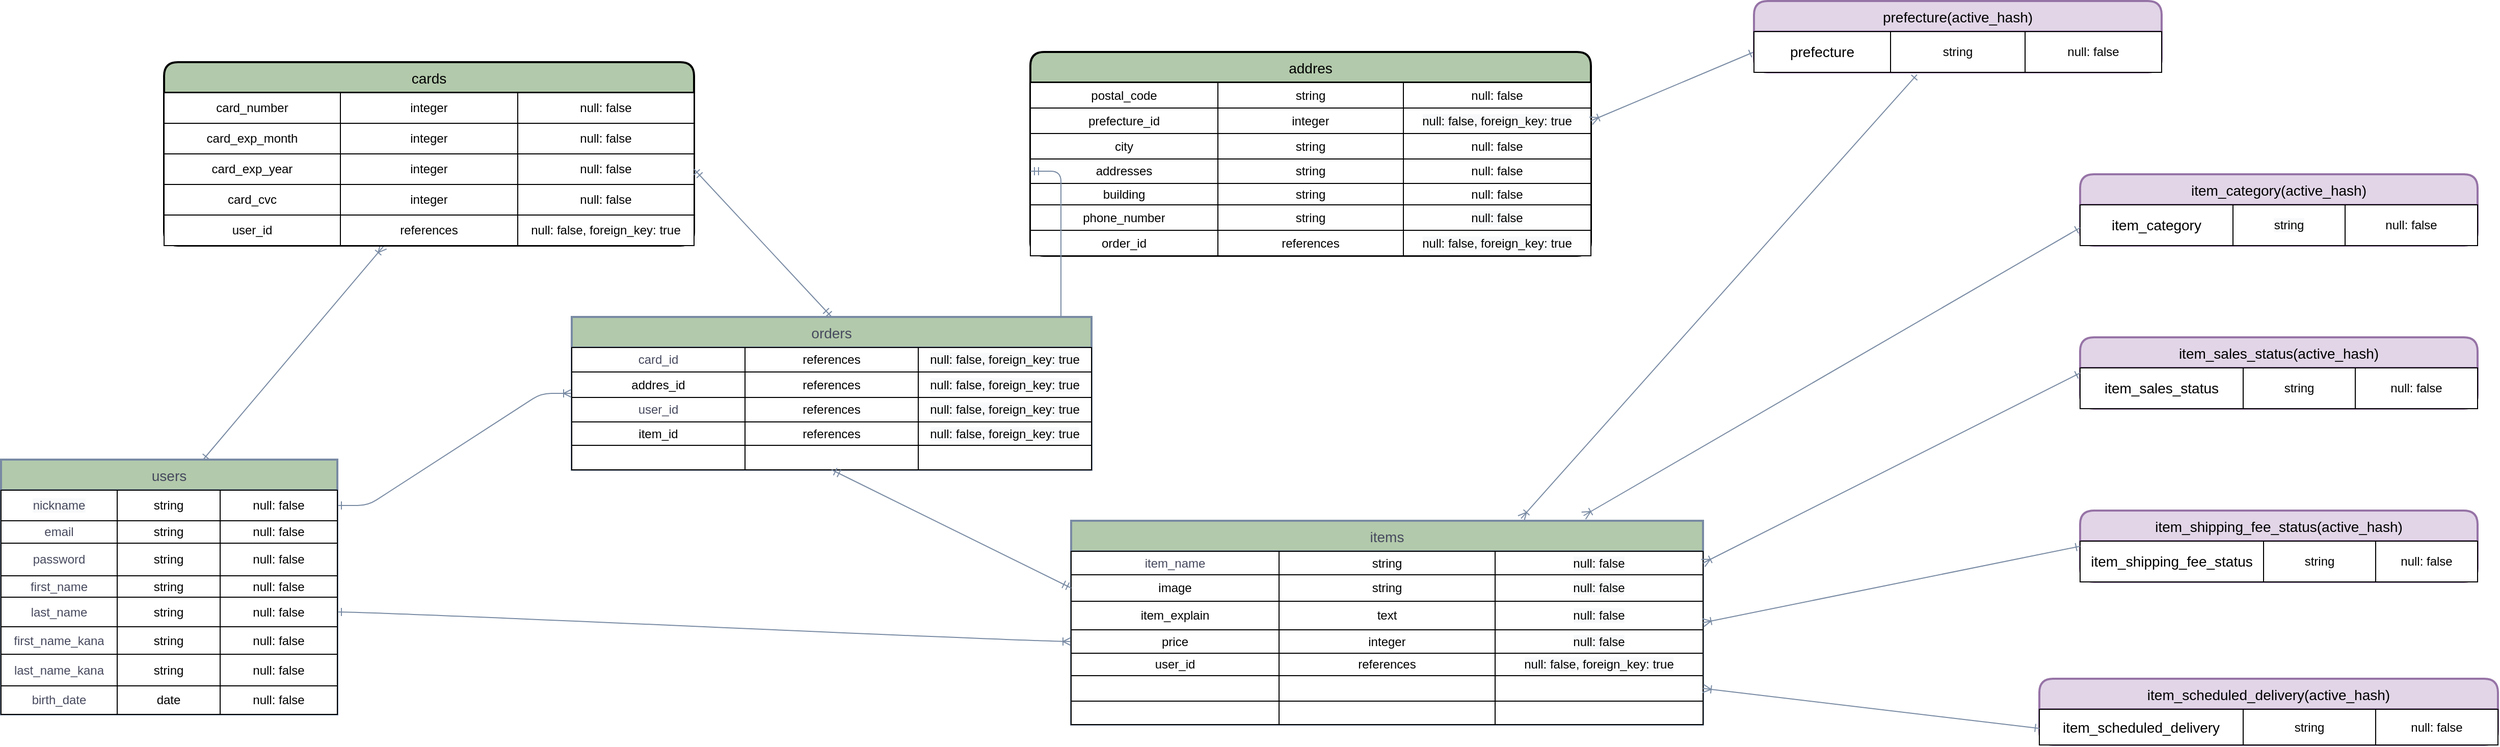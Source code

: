<mxfile version="13.6.10" type="github">
  <diagram id="Smo_QJwtMCmcKdG6Kzzd" name="ページ1">
    <mxGraphModel dx="1962" dy="1996" grid="1" gridSize="10" guides="1" tooltips="1" connect="1" arrows="1" fold="1" page="1" pageScale="1" pageWidth="827" pageHeight="1169" background="none" math="0" shadow="0">
      <root>
        <mxCell id="0" />
        <mxCell id="1" parent="0" />
        <mxCell id="FMNwyA9VQJFO_fAn41yD-56" value="" style="edgeStyle=entityRelationEdgeStyle;fontSize=12;html=1;endArrow=ERoneToMany;strokeColor=#788AA3;fontColor=#46495D;curved=1;entryX=0;entryY=0.5;entryDx=0;entryDy=0;exitX=1;exitY=0.5;exitDx=0;exitDy=0;startArrow=ERone;startFill=0;" edge="1" parent="1" source="FMNwyA9VQJFO_fAn41yD-148" target="FMNwyA9VQJFO_fAn41yD-177">
          <mxGeometry width="100" height="100" relative="1" as="geometry">
            <mxPoint x="200" y="510" as="sourcePoint" />
            <mxPoint x="360" y="680" as="targetPoint" />
          </mxGeometry>
        </mxCell>
        <mxCell id="FMNwyA9VQJFO_fAn41yD-279" value="addres" style="swimlane;childLayout=stackLayout;horizontal=1;startSize=30;horizontalStack=0;rounded=1;fontSize=14;fontStyle=0;strokeWidth=2;resizeParent=0;resizeLast=1;shadow=0;dashed=0;align=center;fillColor=#B2C9AB;" vertex="1" parent="1">
          <mxGeometry x="300" y="-110" width="550" height="200" as="geometry" />
        </mxCell>
        <mxCell id="FMNwyA9VQJFO_fAn41yD-310" value="" style="shape=table;html=1;whiteSpace=wrap;startSize=0;container=1;collapsible=0;childLayout=tableLayout;" vertex="1" parent="FMNwyA9VQJFO_fAn41yD-279">
          <mxGeometry y="30" width="550" height="170" as="geometry" />
        </mxCell>
        <mxCell id="FMNwyA9VQJFO_fAn41yD-311" value="" style="shape=partialRectangle;html=1;whiteSpace=wrap;collapsible=0;dropTarget=0;pointerEvents=0;fillColor=none;top=0;left=0;bottom=0;right=0;points=[[0,0.5],[1,0.5]];portConstraint=eastwest;" vertex="1" parent="FMNwyA9VQJFO_fAn41yD-310">
          <mxGeometry width="550" height="25" as="geometry" />
        </mxCell>
        <mxCell id="FMNwyA9VQJFO_fAn41yD-312" value="postal_code" style="shape=partialRectangle;html=1;whiteSpace=wrap;connectable=0;overflow=hidden;fillColor=none;top=0;left=0;bottom=0;right=0;" vertex="1" parent="FMNwyA9VQJFO_fAn41yD-311">
          <mxGeometry width="184" height="25" as="geometry" />
        </mxCell>
        <mxCell id="FMNwyA9VQJFO_fAn41yD-313" value="&lt;span&gt;string&lt;/span&gt;" style="shape=partialRectangle;html=1;whiteSpace=wrap;connectable=0;overflow=hidden;fillColor=none;top=0;left=0;bottom=0;right=0;" vertex="1" parent="FMNwyA9VQJFO_fAn41yD-311">
          <mxGeometry x="184" width="182" height="25" as="geometry" />
        </mxCell>
        <mxCell id="FMNwyA9VQJFO_fAn41yD-314" value="&lt;span&gt;null: false&lt;/span&gt;" style="shape=partialRectangle;html=1;whiteSpace=wrap;connectable=0;overflow=hidden;fillColor=none;top=0;left=0;bottom=0;right=0;" vertex="1" parent="FMNwyA9VQJFO_fAn41yD-311">
          <mxGeometry x="366" width="184" height="25" as="geometry" />
        </mxCell>
        <mxCell id="FMNwyA9VQJFO_fAn41yD-315" value="" style="shape=partialRectangle;html=1;whiteSpace=wrap;collapsible=0;dropTarget=0;pointerEvents=0;fillColor=none;top=0;left=0;bottom=0;right=0;points=[[0,0.5],[1,0.5]];portConstraint=eastwest;" vertex="1" parent="FMNwyA9VQJFO_fAn41yD-310">
          <mxGeometry y="25" width="550" height="25" as="geometry" />
        </mxCell>
        <mxCell id="FMNwyA9VQJFO_fAn41yD-316" value="prefecture_id" style="shape=partialRectangle;html=1;whiteSpace=wrap;connectable=0;overflow=hidden;fillColor=none;top=0;left=0;bottom=0;right=0;" vertex="1" parent="FMNwyA9VQJFO_fAn41yD-315">
          <mxGeometry width="184" height="25" as="geometry" />
        </mxCell>
        <mxCell id="FMNwyA9VQJFO_fAn41yD-317" value="integer" style="shape=partialRectangle;html=1;whiteSpace=wrap;connectable=0;overflow=hidden;fillColor=none;top=0;left=0;bottom=0;right=0;" vertex="1" parent="FMNwyA9VQJFO_fAn41yD-315">
          <mxGeometry x="184" width="182" height="25" as="geometry" />
        </mxCell>
        <mxCell id="FMNwyA9VQJFO_fAn41yD-318" value="&lt;meta charset=&quot;utf-8&quot;&gt;&lt;span style=&quot;color: rgb(0, 0, 0); font-family: helvetica; font-size: 12px; font-style: normal; font-weight: 400; letter-spacing: normal; text-align: center; text-indent: 0px; text-transform: none; word-spacing: 0px; background-color: rgb(248, 249, 250); display: inline; float: none;&quot;&gt;null: false, foreign_key: true&lt;/span&gt;" style="shape=partialRectangle;html=1;whiteSpace=wrap;connectable=0;overflow=hidden;fillColor=none;top=0;left=0;bottom=0;right=0;" vertex="1" parent="FMNwyA9VQJFO_fAn41yD-315">
          <mxGeometry x="366" width="184" height="25" as="geometry" />
        </mxCell>
        <mxCell id="FMNwyA9VQJFO_fAn41yD-319" value="" style="shape=partialRectangle;html=1;whiteSpace=wrap;collapsible=0;dropTarget=0;pointerEvents=0;fillColor=none;top=0;left=0;bottom=0;right=0;points=[[0,0.5],[1,0.5]];portConstraint=eastwest;" vertex="1" parent="FMNwyA9VQJFO_fAn41yD-310">
          <mxGeometry y="50" width="550" height="25" as="geometry" />
        </mxCell>
        <mxCell id="FMNwyA9VQJFO_fAn41yD-320" value="city" style="shape=partialRectangle;html=1;whiteSpace=wrap;connectable=0;overflow=hidden;fillColor=none;top=0;left=0;bottom=0;right=0;" vertex="1" parent="FMNwyA9VQJFO_fAn41yD-319">
          <mxGeometry width="184" height="25" as="geometry" />
        </mxCell>
        <mxCell id="FMNwyA9VQJFO_fAn41yD-321" value="&lt;span&gt;string&lt;/span&gt;" style="shape=partialRectangle;html=1;whiteSpace=wrap;connectable=0;overflow=hidden;fillColor=none;top=0;left=0;bottom=0;right=0;" vertex="1" parent="FMNwyA9VQJFO_fAn41yD-319">
          <mxGeometry x="184" width="182" height="25" as="geometry" />
        </mxCell>
        <mxCell id="FMNwyA9VQJFO_fAn41yD-322" value="&lt;span&gt;null: false&lt;/span&gt;" style="shape=partialRectangle;html=1;whiteSpace=wrap;connectable=0;overflow=hidden;fillColor=none;top=0;left=0;bottom=0;right=0;" vertex="1" parent="FMNwyA9VQJFO_fAn41yD-319">
          <mxGeometry x="366" width="184" height="25" as="geometry" />
        </mxCell>
        <mxCell id="FMNwyA9VQJFO_fAn41yD-323" value="" style="shape=partialRectangle;html=1;whiteSpace=wrap;collapsible=0;dropTarget=0;pointerEvents=0;fillColor=none;top=0;left=0;bottom=0;right=0;points=[[0,0.5],[1,0.5]];portConstraint=eastwest;" vertex="1" parent="FMNwyA9VQJFO_fAn41yD-310">
          <mxGeometry y="75" width="550" height="24" as="geometry" />
        </mxCell>
        <mxCell id="FMNwyA9VQJFO_fAn41yD-324" value="addresses" style="shape=partialRectangle;html=1;whiteSpace=wrap;connectable=0;overflow=hidden;fillColor=none;top=0;left=0;bottom=0;right=0;" vertex="1" parent="FMNwyA9VQJFO_fAn41yD-323">
          <mxGeometry width="184" height="24" as="geometry" />
        </mxCell>
        <mxCell id="FMNwyA9VQJFO_fAn41yD-325" value="&lt;span&gt;string&lt;/span&gt;" style="shape=partialRectangle;html=1;whiteSpace=wrap;connectable=0;overflow=hidden;fillColor=none;top=0;left=0;bottom=0;right=0;" vertex="1" parent="FMNwyA9VQJFO_fAn41yD-323">
          <mxGeometry x="184" width="182" height="24" as="geometry" />
        </mxCell>
        <mxCell id="FMNwyA9VQJFO_fAn41yD-326" value="&lt;span&gt;null: false&lt;/span&gt;" style="shape=partialRectangle;html=1;whiteSpace=wrap;connectable=0;overflow=hidden;fillColor=none;top=0;left=0;bottom=0;right=0;" vertex="1" parent="FMNwyA9VQJFO_fAn41yD-323">
          <mxGeometry x="366" width="184" height="24" as="geometry" />
        </mxCell>
        <mxCell id="FMNwyA9VQJFO_fAn41yD-327" value="" style="shape=partialRectangle;html=1;whiteSpace=wrap;collapsible=0;dropTarget=0;pointerEvents=0;fillColor=none;top=0;left=0;bottom=0;right=0;points=[[0,0.5],[1,0.5]];portConstraint=eastwest;" vertex="1" parent="FMNwyA9VQJFO_fAn41yD-310">
          <mxGeometry y="99" width="550" height="21" as="geometry" />
        </mxCell>
        <mxCell id="FMNwyA9VQJFO_fAn41yD-328" value="building" style="shape=partialRectangle;html=1;whiteSpace=wrap;connectable=0;overflow=hidden;fillColor=none;top=0;left=0;bottom=0;right=0;" vertex="1" parent="FMNwyA9VQJFO_fAn41yD-327">
          <mxGeometry width="184" height="21" as="geometry" />
        </mxCell>
        <mxCell id="FMNwyA9VQJFO_fAn41yD-329" value="&lt;span&gt;string&lt;/span&gt;" style="shape=partialRectangle;html=1;whiteSpace=wrap;connectable=0;overflow=hidden;fillColor=none;top=0;left=0;bottom=0;right=0;" vertex="1" parent="FMNwyA9VQJFO_fAn41yD-327">
          <mxGeometry x="184" width="182" height="21" as="geometry" />
        </mxCell>
        <mxCell id="FMNwyA9VQJFO_fAn41yD-330" value="&lt;span&gt;null: false&lt;/span&gt;" style="shape=partialRectangle;html=1;whiteSpace=wrap;connectable=0;overflow=hidden;fillColor=none;top=0;left=0;bottom=0;right=0;" vertex="1" parent="FMNwyA9VQJFO_fAn41yD-327">
          <mxGeometry x="366" width="184" height="21" as="geometry" />
        </mxCell>
        <mxCell id="FMNwyA9VQJFO_fAn41yD-331" value="" style="shape=partialRectangle;html=1;whiteSpace=wrap;collapsible=0;dropTarget=0;pointerEvents=0;fillColor=none;top=0;left=0;bottom=0;right=0;points=[[0,0.5],[1,0.5]];portConstraint=eastwest;" vertex="1" parent="FMNwyA9VQJFO_fAn41yD-310">
          <mxGeometry y="120" width="550" height="25" as="geometry" />
        </mxCell>
        <mxCell id="FMNwyA9VQJFO_fAn41yD-332" value="phone_number" style="shape=partialRectangle;html=1;whiteSpace=wrap;connectable=0;overflow=hidden;fillColor=none;top=0;left=0;bottom=0;right=0;" vertex="1" parent="FMNwyA9VQJFO_fAn41yD-331">
          <mxGeometry width="184" height="25" as="geometry" />
        </mxCell>
        <mxCell id="FMNwyA9VQJFO_fAn41yD-333" value="&lt;span&gt;string&lt;/span&gt;" style="shape=partialRectangle;html=1;whiteSpace=wrap;connectable=0;overflow=hidden;fillColor=none;top=0;left=0;bottom=0;right=0;" vertex="1" parent="FMNwyA9VQJFO_fAn41yD-331">
          <mxGeometry x="184" width="182" height="25" as="geometry" />
        </mxCell>
        <mxCell id="FMNwyA9VQJFO_fAn41yD-334" value="&lt;meta charset=&quot;utf-8&quot;&gt;&lt;span style=&quot;color: rgb(0, 0, 0); font-family: helvetica; font-size: 12px; font-style: normal; font-weight: 400; letter-spacing: normal; text-align: center; text-indent: 0px; text-transform: none; word-spacing: 0px; background-color: rgb(248, 249, 250); display: inline; float: none;&quot;&gt;null: false&lt;/span&gt;" style="shape=partialRectangle;html=1;whiteSpace=wrap;connectable=0;overflow=hidden;fillColor=none;top=0;left=0;bottom=0;right=0;" vertex="1" parent="FMNwyA9VQJFO_fAn41yD-331">
          <mxGeometry x="366" width="184" height="25" as="geometry" />
        </mxCell>
        <mxCell id="FMNwyA9VQJFO_fAn41yD-335" value="" style="shape=partialRectangle;html=1;whiteSpace=wrap;collapsible=0;dropTarget=0;pointerEvents=0;fillColor=none;top=0;left=0;bottom=0;right=0;points=[[0,0.5],[1,0.5]];portConstraint=eastwest;" vertex="1" parent="FMNwyA9VQJFO_fAn41yD-310">
          <mxGeometry y="145" width="550" height="25" as="geometry" />
        </mxCell>
        <mxCell id="FMNwyA9VQJFO_fAn41yD-336" value="order_id" style="shape=partialRectangle;html=1;whiteSpace=wrap;connectable=0;overflow=hidden;fillColor=none;top=0;left=0;bottom=0;right=0;" vertex="1" parent="FMNwyA9VQJFO_fAn41yD-335">
          <mxGeometry width="184" height="25" as="geometry" />
        </mxCell>
        <mxCell id="FMNwyA9VQJFO_fAn41yD-337" value="references" style="shape=partialRectangle;html=1;whiteSpace=wrap;connectable=0;overflow=hidden;fillColor=none;top=0;left=0;bottom=0;right=0;" vertex="1" parent="FMNwyA9VQJFO_fAn41yD-335">
          <mxGeometry x="184" width="182" height="25" as="geometry" />
        </mxCell>
        <mxCell id="FMNwyA9VQJFO_fAn41yD-338" value="&lt;meta charset=&quot;utf-8&quot;&gt;&lt;span style=&quot;color: rgb(0, 0, 0); font-family: helvetica; font-size: 12px; font-style: normal; font-weight: 400; letter-spacing: normal; text-align: center; text-indent: 0px; text-transform: none; word-spacing: 0px; background-color: rgb(248, 249, 250); display: inline; float: none;&quot;&gt;null: false, foreign_key: true&lt;/span&gt;" style="shape=partialRectangle;html=1;whiteSpace=wrap;connectable=0;overflow=hidden;fillColor=none;top=0;left=0;bottom=0;right=0;" vertex="1" parent="FMNwyA9VQJFO_fAn41yD-335">
          <mxGeometry x="366" width="184" height="25" as="geometry" />
        </mxCell>
        <mxCell id="FMNwyA9VQJFO_fAn41yD-416" value="" style="endArrow=ERoneToMany;startArrow=ERone;html=1;strokeColor=#788AA3;fillColor=#B2C9AB;fontColor=#46495D;startFill=0;endFill=0;entryX=0.414;entryY=1.024;entryDx=0;entryDy=0;entryPerimeter=0;exitX=0.601;exitY=0;exitDx=0;exitDy=0;exitPerimeter=0;" edge="1" parent="1" source="FMNwyA9VQJFO_fAn41yD-44" target="FMNwyA9VQJFO_fAn41yD-411">
          <mxGeometry width="50" height="50" relative="1" as="geometry">
            <mxPoint x="-440" y="180" as="sourcePoint" />
            <mxPoint x="-440" y="120" as="targetPoint" />
          </mxGeometry>
        </mxCell>
        <mxCell id="FMNwyA9VQJFO_fAn41yD-375" value="cards" style="swimlane;childLayout=stackLayout;horizontal=1;startSize=30;horizontalStack=0;rounded=1;fontSize=14;fontStyle=0;strokeWidth=2;resizeParent=0;resizeLast=1;shadow=0;dashed=0;align=center;fillColor=#B2C9AB;" vertex="1" parent="1">
          <mxGeometry x="-550" y="-100" width="520" height="180" as="geometry" />
        </mxCell>
        <mxCell id="FMNwyA9VQJFO_fAn41yD-394" value="" style="shape=table;html=1;whiteSpace=wrap;startSize=0;container=1;collapsible=0;childLayout=tableLayout;" vertex="1" parent="FMNwyA9VQJFO_fAn41yD-375">
          <mxGeometry y="30" width="520" height="150" as="geometry" />
        </mxCell>
        <mxCell id="FMNwyA9VQJFO_fAn41yD-395" value="" style="shape=partialRectangle;html=1;whiteSpace=wrap;collapsible=0;dropTarget=0;pointerEvents=0;fillColor=none;top=0;left=0;bottom=0;right=0;points=[[0,0.5],[1,0.5]];portConstraint=eastwest;" vertex="1" parent="FMNwyA9VQJFO_fAn41yD-394">
          <mxGeometry width="520" height="30" as="geometry" />
        </mxCell>
        <mxCell id="FMNwyA9VQJFO_fAn41yD-396" value="card_number" style="shape=partialRectangle;html=1;whiteSpace=wrap;connectable=0;overflow=hidden;fillColor=none;top=0;left=0;bottom=0;right=0;" vertex="1" parent="FMNwyA9VQJFO_fAn41yD-395">
          <mxGeometry width="173" height="30" as="geometry" />
        </mxCell>
        <mxCell id="FMNwyA9VQJFO_fAn41yD-397" value="integer" style="shape=partialRectangle;html=1;whiteSpace=wrap;connectable=0;overflow=hidden;fillColor=none;top=0;left=0;bottom=0;right=0;" vertex="1" parent="FMNwyA9VQJFO_fAn41yD-395">
          <mxGeometry x="173" width="174" height="30" as="geometry" />
        </mxCell>
        <mxCell id="FMNwyA9VQJFO_fAn41yD-398" value="null: false" style="shape=partialRectangle;html=1;whiteSpace=wrap;connectable=0;overflow=hidden;fillColor=none;top=0;left=0;bottom=0;right=0;" vertex="1" parent="FMNwyA9VQJFO_fAn41yD-395">
          <mxGeometry x="347" width="173" height="30" as="geometry" />
        </mxCell>
        <mxCell id="FMNwyA9VQJFO_fAn41yD-399" value="" style="shape=partialRectangle;html=1;whiteSpace=wrap;collapsible=0;dropTarget=0;pointerEvents=0;fillColor=none;top=0;left=0;bottom=0;right=0;points=[[0,0.5],[1,0.5]];portConstraint=eastwest;" vertex="1" parent="FMNwyA9VQJFO_fAn41yD-394">
          <mxGeometry y="30" width="520" height="30" as="geometry" />
        </mxCell>
        <mxCell id="FMNwyA9VQJFO_fAn41yD-400" value="card_exp_month" style="shape=partialRectangle;html=1;whiteSpace=wrap;connectable=0;overflow=hidden;fillColor=none;top=0;left=0;bottom=0;right=0;" vertex="1" parent="FMNwyA9VQJFO_fAn41yD-399">
          <mxGeometry width="173" height="30" as="geometry" />
        </mxCell>
        <mxCell id="FMNwyA9VQJFO_fAn41yD-401" value="&lt;span&gt;integer&lt;/span&gt;" style="shape=partialRectangle;html=1;whiteSpace=wrap;connectable=0;overflow=hidden;fillColor=none;top=0;left=0;bottom=0;right=0;" vertex="1" parent="FMNwyA9VQJFO_fAn41yD-399">
          <mxGeometry x="173" width="174" height="30" as="geometry" />
        </mxCell>
        <mxCell id="FMNwyA9VQJFO_fAn41yD-402" value="&lt;span&gt;null: false&lt;/span&gt;" style="shape=partialRectangle;html=1;whiteSpace=wrap;connectable=0;overflow=hidden;fillColor=none;top=0;left=0;bottom=0;right=0;" vertex="1" parent="FMNwyA9VQJFO_fAn41yD-399">
          <mxGeometry x="347" width="173" height="30" as="geometry" />
        </mxCell>
        <mxCell id="FMNwyA9VQJFO_fAn41yD-403" value="" style="shape=partialRectangle;html=1;whiteSpace=wrap;collapsible=0;dropTarget=0;pointerEvents=0;fillColor=none;top=0;left=0;bottom=0;right=0;points=[[0,0.5],[1,0.5]];portConstraint=eastwest;" vertex="1" parent="FMNwyA9VQJFO_fAn41yD-394">
          <mxGeometry y="60" width="520" height="30" as="geometry" />
        </mxCell>
        <mxCell id="FMNwyA9VQJFO_fAn41yD-404" value="card_exp_year" style="shape=partialRectangle;html=1;whiteSpace=wrap;connectable=0;overflow=hidden;fillColor=none;top=0;left=0;bottom=0;right=0;" vertex="1" parent="FMNwyA9VQJFO_fAn41yD-403">
          <mxGeometry width="173" height="30" as="geometry" />
        </mxCell>
        <mxCell id="FMNwyA9VQJFO_fAn41yD-405" value="&lt;span&gt;integer&lt;/span&gt;" style="shape=partialRectangle;html=1;whiteSpace=wrap;connectable=0;overflow=hidden;fillColor=none;top=0;left=0;bottom=0;right=0;" vertex="1" parent="FMNwyA9VQJFO_fAn41yD-403">
          <mxGeometry x="173" width="174" height="30" as="geometry" />
        </mxCell>
        <mxCell id="FMNwyA9VQJFO_fAn41yD-406" value="&lt;span&gt;null: false&lt;/span&gt;" style="shape=partialRectangle;html=1;whiteSpace=wrap;connectable=0;overflow=hidden;fillColor=none;top=0;left=0;bottom=0;right=0;" vertex="1" parent="FMNwyA9VQJFO_fAn41yD-403">
          <mxGeometry x="347" width="173" height="30" as="geometry" />
        </mxCell>
        <mxCell id="FMNwyA9VQJFO_fAn41yD-407" value="" style="shape=partialRectangle;html=1;whiteSpace=wrap;collapsible=0;dropTarget=0;pointerEvents=0;fillColor=none;top=0;left=0;bottom=0;right=0;points=[[0,0.5],[1,0.5]];portConstraint=eastwest;" vertex="1" parent="FMNwyA9VQJFO_fAn41yD-394">
          <mxGeometry y="90" width="520" height="30" as="geometry" />
        </mxCell>
        <mxCell id="FMNwyA9VQJFO_fAn41yD-408" value="card_cvc" style="shape=partialRectangle;html=1;whiteSpace=wrap;connectable=0;overflow=hidden;fillColor=none;top=0;left=0;bottom=0;right=0;" vertex="1" parent="FMNwyA9VQJFO_fAn41yD-407">
          <mxGeometry width="173" height="30" as="geometry" />
        </mxCell>
        <mxCell id="FMNwyA9VQJFO_fAn41yD-409" value="&lt;span&gt;integer&lt;/span&gt;" style="shape=partialRectangle;html=1;whiteSpace=wrap;connectable=0;overflow=hidden;fillColor=none;top=0;left=0;bottom=0;right=0;" vertex="1" parent="FMNwyA9VQJFO_fAn41yD-407">
          <mxGeometry x="173" width="174" height="30" as="geometry" />
        </mxCell>
        <mxCell id="FMNwyA9VQJFO_fAn41yD-410" value="&lt;span&gt;null: false&lt;/span&gt;" style="shape=partialRectangle;html=1;whiteSpace=wrap;connectable=0;overflow=hidden;fillColor=none;top=0;left=0;bottom=0;right=0;" vertex="1" parent="FMNwyA9VQJFO_fAn41yD-407">
          <mxGeometry x="347" width="173" height="30" as="geometry" />
        </mxCell>
        <mxCell id="FMNwyA9VQJFO_fAn41yD-411" value="" style="shape=partialRectangle;html=1;whiteSpace=wrap;collapsible=0;dropTarget=0;pointerEvents=0;fillColor=none;top=0;left=0;bottom=0;right=0;points=[[0,0.5],[1,0.5]];portConstraint=eastwest;" vertex="1" parent="FMNwyA9VQJFO_fAn41yD-394">
          <mxGeometry y="120" width="520" height="30" as="geometry" />
        </mxCell>
        <mxCell id="FMNwyA9VQJFO_fAn41yD-412" value="user_id" style="shape=partialRectangle;html=1;whiteSpace=wrap;connectable=0;overflow=hidden;fillColor=none;top=0;left=0;bottom=0;right=0;" vertex="1" parent="FMNwyA9VQJFO_fAn41yD-411">
          <mxGeometry width="173" height="30" as="geometry" />
        </mxCell>
        <mxCell id="FMNwyA9VQJFO_fAn41yD-413" value="&lt;span&gt;references&lt;/span&gt;" style="shape=partialRectangle;html=1;whiteSpace=wrap;connectable=0;overflow=hidden;fillColor=none;top=0;left=0;bottom=0;right=0;" vertex="1" parent="FMNwyA9VQJFO_fAn41yD-411">
          <mxGeometry x="173" width="174" height="30" as="geometry" />
        </mxCell>
        <mxCell id="FMNwyA9VQJFO_fAn41yD-414" value="&lt;span&gt;null: false, foreign_key: true&lt;/span&gt;" style="shape=partialRectangle;html=1;whiteSpace=wrap;connectable=0;overflow=hidden;fillColor=none;top=0;left=0;bottom=0;right=0;" vertex="1" parent="FMNwyA9VQJFO_fAn41yD-411">
          <mxGeometry x="347" width="173" height="30" as="geometry" />
        </mxCell>
        <mxCell id="FMNwyA9VQJFO_fAn41yD-417" value="" style="edgeStyle=entityRelationEdgeStyle;fontSize=12;html=1;endArrow=ERoneToMany;strokeColor=#788AA3;fillColor=#B2C9AB;startArrow=ERone;startFill=0;exitX=1;exitY=0.5;exitDx=0;exitDy=0;entryX=0;entryY=0.5;entryDx=0;entryDy=0;" edge="1" parent="1" source="FMNwyA9VQJFO_fAn41yD-132" target="FMNwyA9VQJFO_fAn41yD-48">
          <mxGeometry width="100" height="100" relative="1" as="geometry">
            <mxPoint x="-270" y="260" as="sourcePoint" />
            <mxPoint x="-170" y="160" as="targetPoint" />
          </mxGeometry>
        </mxCell>
        <mxCell id="FMNwyA9VQJFO_fAn41yD-418" value="" style="edgeStyle=entityRelationEdgeStyle;fontSize=12;html=1;endArrow=ERmandOne;startArrow=ERmandOne;strokeColor=#788AA3;fillColor=#B2C9AB;exitX=1;exitY=0.5;exitDx=0;exitDy=0;entryX=0;entryY=0.5;entryDx=0;entryDy=0;" edge="1" parent="1" source="FMNwyA9VQJFO_fAn41yD-206" target="FMNwyA9VQJFO_fAn41yD-323">
          <mxGeometry width="100" height="100" relative="1" as="geometry">
            <mxPoint x="170" y="160" as="sourcePoint" />
            <mxPoint x="280" y="40" as="targetPoint" />
          </mxGeometry>
        </mxCell>
        <mxCell id="FMNwyA9VQJFO_fAn41yD-44" value="users" style="swimlane;childLayout=stackLayout;horizontal=1;startSize=30;horizontalStack=0;fontSize=14;fontStyle=0;strokeWidth=2;resizeParent=0;resizeLast=1;shadow=0;dashed=0;align=center;fillColor=#B2C9AB;strokeColor=#788AA3;fontColor=#46495D;" vertex="1" parent="1">
          <mxGeometry x="-710" y="290" width="330" height="250" as="geometry">
            <mxRectangle x="40" y="120" width="70" height="30" as="alternateBounds" />
          </mxGeometry>
        </mxCell>
        <mxCell id="FMNwyA9VQJFO_fAn41yD-131" value="" style="shape=table;html=1;whiteSpace=wrap;startSize=0;container=1;collapsible=0;childLayout=tableLayout;" vertex="1" parent="FMNwyA9VQJFO_fAn41yD-44">
          <mxGeometry y="30" width="330" height="220" as="geometry" />
        </mxCell>
        <mxCell id="FMNwyA9VQJFO_fAn41yD-132" value="" style="shape=partialRectangle;html=1;whiteSpace=wrap;collapsible=0;dropTarget=0;pointerEvents=0;fillColor=none;top=0;left=0;bottom=0;right=0;points=[[0,0.5],[1,0.5]];portConstraint=eastwest;" vertex="1" parent="FMNwyA9VQJFO_fAn41yD-131">
          <mxGeometry width="330" height="30" as="geometry" />
        </mxCell>
        <mxCell id="FMNwyA9VQJFO_fAn41yD-133" value="&lt;meta charset=&quot;utf-8&quot;&gt;&lt;span style=&quot;color: rgb(70, 73, 93); font-family: helvetica; font-size: 12px; font-style: normal; font-weight: 400; letter-spacing: normal; text-align: left; text-indent: 0px; text-transform: none; word-spacing: 0px; background-color: rgb(248, 249, 250); display: inline; float: none;&quot;&gt;nickname&lt;/span&gt;&lt;br style=&quot;padding: 0px; margin: 0px; color: rgb(70, 73, 93); font-family: helvetica; font-size: 12px; font-style: normal; font-weight: 400; letter-spacing: normal; text-align: left; text-indent: 0px; text-transform: none; word-spacing: 0px; background-color: rgb(248, 249, 250);&quot;&gt;" style="shape=partialRectangle;html=1;whiteSpace=wrap;connectable=0;overflow=hidden;fillColor=none;top=0;left=0;bottom=0;right=0;" vertex="1" parent="FMNwyA9VQJFO_fAn41yD-132">
          <mxGeometry width="114" height="30" as="geometry" />
        </mxCell>
        <mxCell id="FMNwyA9VQJFO_fAn41yD-134" value="string" style="shape=partialRectangle;html=1;whiteSpace=wrap;connectable=0;overflow=hidden;fillColor=none;top=0;left=0;bottom=0;right=0;" vertex="1" parent="FMNwyA9VQJFO_fAn41yD-132">
          <mxGeometry x="114" width="101" height="30" as="geometry" />
        </mxCell>
        <mxCell id="FMNwyA9VQJFO_fAn41yD-135" value="&lt;span&gt;null: false&lt;/span&gt;" style="shape=partialRectangle;html=1;whiteSpace=wrap;connectable=0;overflow=hidden;fillColor=none;top=0;left=0;bottom=0;right=0;" vertex="1" parent="FMNwyA9VQJFO_fAn41yD-132">
          <mxGeometry x="215" width="115" height="30" as="geometry" />
        </mxCell>
        <mxCell id="FMNwyA9VQJFO_fAn41yD-136" value="" style="shape=partialRectangle;html=1;whiteSpace=wrap;collapsible=0;dropTarget=0;pointerEvents=0;fillColor=none;top=0;left=0;bottom=0;right=0;points=[[0,0.5],[1,0.5]];portConstraint=eastwest;" vertex="1" parent="FMNwyA9VQJFO_fAn41yD-131">
          <mxGeometry y="30" width="330" height="22" as="geometry" />
        </mxCell>
        <mxCell id="FMNwyA9VQJFO_fAn41yD-137" value="&lt;span style=&quot;color: rgb(70 , 73 , 93) ; text-align: left&quot;&gt;email&lt;/span&gt;" style="shape=partialRectangle;html=1;whiteSpace=wrap;connectable=0;overflow=hidden;fillColor=none;top=0;left=0;bottom=0;right=0;" vertex="1" parent="FMNwyA9VQJFO_fAn41yD-136">
          <mxGeometry width="114" height="22" as="geometry" />
        </mxCell>
        <mxCell id="FMNwyA9VQJFO_fAn41yD-138" value="string" style="shape=partialRectangle;html=1;whiteSpace=wrap;connectable=0;overflow=hidden;fillColor=none;top=0;left=0;bottom=0;right=0;" vertex="1" parent="FMNwyA9VQJFO_fAn41yD-136">
          <mxGeometry x="114" width="101" height="22" as="geometry" />
        </mxCell>
        <mxCell id="FMNwyA9VQJFO_fAn41yD-139" value="&lt;span&gt;null: false&lt;/span&gt;" style="shape=partialRectangle;html=1;whiteSpace=wrap;connectable=0;overflow=hidden;fillColor=none;top=0;left=0;bottom=0;right=0;" vertex="1" parent="FMNwyA9VQJFO_fAn41yD-136">
          <mxGeometry x="215" width="115" height="22" as="geometry" />
        </mxCell>
        <mxCell id="FMNwyA9VQJFO_fAn41yD-140" value="" style="shape=partialRectangle;html=1;whiteSpace=wrap;collapsible=0;dropTarget=0;pointerEvents=0;fillColor=none;top=0;left=0;bottom=0;right=0;points=[[0,0.5],[1,0.5]];portConstraint=eastwest;" vertex="1" parent="FMNwyA9VQJFO_fAn41yD-131">
          <mxGeometry y="52" width="330" height="32" as="geometry" />
        </mxCell>
        <mxCell id="FMNwyA9VQJFO_fAn41yD-141" value="&lt;span style=&quot;color: rgb(70 , 73 , 93) ; text-align: left&quot;&gt;password&lt;/span&gt;" style="shape=partialRectangle;html=1;whiteSpace=wrap;connectable=0;overflow=hidden;fillColor=none;top=0;left=0;bottom=0;right=0;" vertex="1" parent="FMNwyA9VQJFO_fAn41yD-140">
          <mxGeometry width="114" height="32" as="geometry" />
        </mxCell>
        <mxCell id="FMNwyA9VQJFO_fAn41yD-142" value="&lt;span&gt;string&lt;/span&gt;" style="shape=partialRectangle;html=1;whiteSpace=wrap;connectable=0;overflow=hidden;fillColor=none;top=0;left=0;bottom=0;right=0;" vertex="1" parent="FMNwyA9VQJFO_fAn41yD-140">
          <mxGeometry x="114" width="101" height="32" as="geometry" />
        </mxCell>
        <mxCell id="FMNwyA9VQJFO_fAn41yD-143" value="&lt;span&gt;null: false&lt;/span&gt;" style="shape=partialRectangle;html=1;whiteSpace=wrap;connectable=0;overflow=hidden;fillColor=none;top=0;left=0;bottom=0;right=0;" vertex="1" parent="FMNwyA9VQJFO_fAn41yD-140">
          <mxGeometry x="215" width="115" height="32" as="geometry" />
        </mxCell>
        <mxCell id="FMNwyA9VQJFO_fAn41yD-144" value="" style="shape=partialRectangle;html=1;whiteSpace=wrap;collapsible=0;dropTarget=0;pointerEvents=0;fillColor=none;top=0;left=0;bottom=0;right=0;points=[[0,0.5],[1,0.5]];portConstraint=eastwest;" vertex="1" parent="FMNwyA9VQJFO_fAn41yD-131">
          <mxGeometry y="84" width="330" height="21" as="geometry" />
        </mxCell>
        <mxCell id="FMNwyA9VQJFO_fAn41yD-145" value="&lt;span style=&quot;color: rgb(70 , 73 , 93) ; text-align: left&quot;&gt;first_name&lt;/span&gt;" style="shape=partialRectangle;html=1;whiteSpace=wrap;connectable=0;overflow=hidden;fillColor=none;top=0;left=0;bottom=0;right=0;" vertex="1" parent="FMNwyA9VQJFO_fAn41yD-144">
          <mxGeometry width="114" height="21" as="geometry" />
        </mxCell>
        <mxCell id="FMNwyA9VQJFO_fAn41yD-146" value="&lt;span&gt;string&lt;/span&gt;" style="shape=partialRectangle;html=1;whiteSpace=wrap;connectable=0;overflow=hidden;fillColor=none;top=0;left=0;bottom=0;right=0;" vertex="1" parent="FMNwyA9VQJFO_fAn41yD-144">
          <mxGeometry x="114" width="101" height="21" as="geometry" />
        </mxCell>
        <mxCell id="FMNwyA9VQJFO_fAn41yD-147" value="&lt;span&gt;null: false&lt;/span&gt;" style="shape=partialRectangle;html=1;whiteSpace=wrap;connectable=0;overflow=hidden;fillColor=none;top=0;left=0;bottom=0;right=0;" vertex="1" parent="FMNwyA9VQJFO_fAn41yD-144">
          <mxGeometry x="215" width="115" height="21" as="geometry" />
        </mxCell>
        <mxCell id="FMNwyA9VQJFO_fAn41yD-148" value="" style="shape=partialRectangle;html=1;whiteSpace=wrap;collapsible=0;dropTarget=0;pointerEvents=0;fillColor=none;top=0;left=0;bottom=0;right=0;points=[[0,0.5],[1,0.5]];portConstraint=eastwest;" vertex="1" parent="FMNwyA9VQJFO_fAn41yD-131">
          <mxGeometry y="105" width="330" height="29" as="geometry" />
        </mxCell>
        <mxCell id="FMNwyA9VQJFO_fAn41yD-149" value="&lt;span style=&quot;color: rgb(70 , 73 , 93) ; text-align: left&quot;&gt;last_name&lt;/span&gt;" style="shape=partialRectangle;html=1;whiteSpace=wrap;connectable=0;overflow=hidden;fillColor=none;top=0;left=0;bottom=0;right=0;" vertex="1" parent="FMNwyA9VQJFO_fAn41yD-148">
          <mxGeometry width="114" height="29" as="geometry" />
        </mxCell>
        <mxCell id="FMNwyA9VQJFO_fAn41yD-150" value="&lt;span&gt;string&lt;/span&gt;" style="shape=partialRectangle;html=1;whiteSpace=wrap;connectable=0;overflow=hidden;fillColor=none;top=0;left=0;bottom=0;right=0;" vertex="1" parent="FMNwyA9VQJFO_fAn41yD-148">
          <mxGeometry x="114" width="101" height="29" as="geometry" />
        </mxCell>
        <mxCell id="FMNwyA9VQJFO_fAn41yD-151" value="&lt;span&gt;null: false&lt;/span&gt;" style="shape=partialRectangle;html=1;whiteSpace=wrap;connectable=0;overflow=hidden;fillColor=none;top=0;left=0;bottom=0;right=0;" vertex="1" parent="FMNwyA9VQJFO_fAn41yD-148">
          <mxGeometry x="215" width="115" height="29" as="geometry" />
        </mxCell>
        <mxCell id="FMNwyA9VQJFO_fAn41yD-152" value="" style="shape=partialRectangle;html=1;whiteSpace=wrap;collapsible=0;dropTarget=0;pointerEvents=0;fillColor=none;top=0;left=0;bottom=0;right=0;points=[[0,0.5],[1,0.5]];portConstraint=eastwest;" vertex="1" parent="FMNwyA9VQJFO_fAn41yD-131">
          <mxGeometry y="134" width="330" height="27" as="geometry" />
        </mxCell>
        <mxCell id="FMNwyA9VQJFO_fAn41yD-153" value="&lt;span style=&quot;color: rgb(70 , 73 , 93) ; text-align: left&quot;&gt;first_name_kana&lt;/span&gt;" style="shape=partialRectangle;html=1;whiteSpace=wrap;connectable=0;overflow=hidden;fillColor=none;top=0;left=0;bottom=0;right=0;" vertex="1" parent="FMNwyA9VQJFO_fAn41yD-152">
          <mxGeometry width="114" height="27" as="geometry" />
        </mxCell>
        <mxCell id="FMNwyA9VQJFO_fAn41yD-154" value="&lt;span&gt;string&lt;/span&gt;" style="shape=partialRectangle;html=1;whiteSpace=wrap;connectable=0;overflow=hidden;fillColor=none;top=0;left=0;bottom=0;right=0;" vertex="1" parent="FMNwyA9VQJFO_fAn41yD-152">
          <mxGeometry x="114" width="101" height="27" as="geometry" />
        </mxCell>
        <mxCell id="FMNwyA9VQJFO_fAn41yD-155" value="&lt;span&gt;null: false&lt;/span&gt;" style="shape=partialRectangle;html=1;whiteSpace=wrap;connectable=0;overflow=hidden;fillColor=none;top=0;left=0;bottom=0;right=0;" vertex="1" parent="FMNwyA9VQJFO_fAn41yD-152">
          <mxGeometry x="215" width="115" height="27" as="geometry" />
        </mxCell>
        <mxCell id="FMNwyA9VQJFO_fAn41yD-156" value="" style="shape=partialRectangle;html=1;whiteSpace=wrap;collapsible=0;dropTarget=0;pointerEvents=0;fillColor=none;top=0;left=0;bottom=0;right=0;points=[[0,0.5],[1,0.5]];portConstraint=eastwest;" vertex="1" parent="FMNwyA9VQJFO_fAn41yD-131">
          <mxGeometry y="161" width="330" height="31" as="geometry" />
        </mxCell>
        <mxCell id="FMNwyA9VQJFO_fAn41yD-157" value="&lt;span style=&quot;color: rgb(70 , 73 , 93) ; text-align: left&quot;&gt;last_name_kana&lt;/span&gt;" style="shape=partialRectangle;html=1;whiteSpace=wrap;connectable=0;overflow=hidden;fillColor=none;top=0;left=0;bottom=0;right=0;" vertex="1" parent="FMNwyA9VQJFO_fAn41yD-156">
          <mxGeometry width="114" height="31" as="geometry" />
        </mxCell>
        <mxCell id="FMNwyA9VQJFO_fAn41yD-158" value="&lt;span&gt;string&lt;/span&gt;" style="shape=partialRectangle;html=1;whiteSpace=wrap;connectable=0;overflow=hidden;fillColor=none;top=0;left=0;bottom=0;right=0;" vertex="1" parent="FMNwyA9VQJFO_fAn41yD-156">
          <mxGeometry x="114" width="101" height="31" as="geometry" />
        </mxCell>
        <mxCell id="FMNwyA9VQJFO_fAn41yD-159" value="&lt;span&gt;null: false&lt;/span&gt;" style="shape=partialRectangle;html=1;whiteSpace=wrap;connectable=0;overflow=hidden;fillColor=none;top=0;left=0;bottom=0;right=0;" vertex="1" parent="FMNwyA9VQJFO_fAn41yD-156">
          <mxGeometry x="215" width="115" height="31" as="geometry" />
        </mxCell>
        <mxCell id="FMNwyA9VQJFO_fAn41yD-160" value="" style="shape=partialRectangle;html=1;whiteSpace=wrap;collapsible=0;dropTarget=0;pointerEvents=0;fillColor=none;top=0;left=0;bottom=0;right=0;points=[[0,0.5],[1,0.5]];portConstraint=eastwest;" vertex="1" parent="FMNwyA9VQJFO_fAn41yD-131">
          <mxGeometry y="192" width="330" height="28" as="geometry" />
        </mxCell>
        <mxCell id="FMNwyA9VQJFO_fAn41yD-161" value="&lt;span style=&quot;color: rgb(70 , 73 , 93) ; text-align: left&quot;&gt;birth_date&lt;/span&gt;" style="shape=partialRectangle;html=1;whiteSpace=wrap;connectable=0;overflow=hidden;fillColor=none;top=0;left=0;bottom=0;right=0;" vertex="1" parent="FMNwyA9VQJFO_fAn41yD-160">
          <mxGeometry width="114" height="28" as="geometry" />
        </mxCell>
        <mxCell id="FMNwyA9VQJFO_fAn41yD-162" value="date" style="shape=partialRectangle;html=1;whiteSpace=wrap;connectable=0;overflow=hidden;fillColor=none;top=0;left=0;bottom=0;right=0;" vertex="1" parent="FMNwyA9VQJFO_fAn41yD-160">
          <mxGeometry x="114" width="101" height="28" as="geometry" />
        </mxCell>
        <mxCell id="FMNwyA9VQJFO_fAn41yD-163" value="&lt;span&gt;null: false&lt;/span&gt;" style="shape=partialRectangle;html=1;whiteSpace=wrap;connectable=0;overflow=hidden;fillColor=none;top=0;left=0;bottom=0;right=0;" vertex="1" parent="FMNwyA9VQJFO_fAn41yD-160">
          <mxGeometry x="215" width="115" height="28" as="geometry" />
        </mxCell>
        <mxCell id="FMNwyA9VQJFO_fAn41yD-75" value="items" style="swimlane;childLayout=stackLayout;horizontal=1;startSize=30;horizontalStack=0;fontSize=14;fontStyle=0;strokeWidth=2;resizeParent=0;resizeLast=1;shadow=0;dashed=0;align=center;fillColor=#B2C9AB;strokeColor=#788AA3;fontColor=#46495D;" vertex="1" parent="1">
          <mxGeometry x="340" y="350" width="620" height="200" as="geometry" />
        </mxCell>
        <mxCell id="FMNwyA9VQJFO_fAn41yD-164" value="" style="shape=table;html=1;whiteSpace=wrap;startSize=0;container=1;collapsible=0;childLayout=tableLayout;" vertex="1" parent="FMNwyA9VQJFO_fAn41yD-75">
          <mxGeometry y="30" width="620" height="170" as="geometry" />
        </mxCell>
        <mxCell id="FMNwyA9VQJFO_fAn41yD-165" value="" style="shape=partialRectangle;html=1;whiteSpace=wrap;collapsible=0;dropTarget=0;pointerEvents=0;fillColor=none;top=0;left=0;bottom=0;right=0;points=[[0,0.5],[1,0.5]];portConstraint=eastwest;" vertex="1" parent="FMNwyA9VQJFO_fAn41yD-164">
          <mxGeometry width="620" height="23" as="geometry" />
        </mxCell>
        <mxCell id="FMNwyA9VQJFO_fAn41yD-166" value="&lt;span style=&quot;color: rgb(70 , 73 , 93) ; text-align: left&quot;&gt;item_name&lt;/span&gt;" style="shape=partialRectangle;html=1;whiteSpace=wrap;connectable=0;overflow=hidden;fillColor=none;top=0;left=0;bottom=0;right=0;" vertex="1" parent="FMNwyA9VQJFO_fAn41yD-165">
          <mxGeometry width="204" height="23" as="geometry" />
        </mxCell>
        <mxCell id="FMNwyA9VQJFO_fAn41yD-167" value="&lt;span&gt;string&lt;/span&gt;" style="shape=partialRectangle;html=1;whiteSpace=wrap;connectable=0;overflow=hidden;fillColor=none;top=0;left=0;bottom=0;right=0;" vertex="1" parent="FMNwyA9VQJFO_fAn41yD-165">
          <mxGeometry x="204" width="212" height="23" as="geometry" />
        </mxCell>
        <mxCell id="FMNwyA9VQJFO_fAn41yD-168" value="&lt;meta charset=&quot;utf-8&quot;&gt;&lt;span style=&quot;color: rgb(0, 0, 0); font-family: helvetica; font-size: 12px; font-style: normal; font-weight: 400; letter-spacing: normal; text-align: center; text-indent: 0px; text-transform: none; word-spacing: 0px; background-color: rgb(248, 249, 250); display: inline; float: none;&quot;&gt;null: false&lt;/span&gt;" style="shape=partialRectangle;html=1;whiteSpace=wrap;connectable=0;overflow=hidden;fillColor=none;top=0;left=0;bottom=0;right=0;" vertex="1" parent="FMNwyA9VQJFO_fAn41yD-165">
          <mxGeometry x="416" width="204" height="23" as="geometry" />
        </mxCell>
        <mxCell id="FMNwyA9VQJFO_fAn41yD-169" value="" style="shape=partialRectangle;html=1;whiteSpace=wrap;collapsible=0;dropTarget=0;pointerEvents=0;fillColor=none;top=0;left=0;bottom=0;right=0;points=[[0,0.5],[1,0.5]];portConstraint=eastwest;" vertex="1" parent="FMNwyA9VQJFO_fAn41yD-164">
          <mxGeometry y="23" width="620" height="26" as="geometry" />
        </mxCell>
        <mxCell id="FMNwyA9VQJFO_fAn41yD-170" value="image" style="shape=partialRectangle;html=1;whiteSpace=wrap;connectable=0;overflow=hidden;fillColor=none;top=0;left=0;bottom=0;right=0;" vertex="1" parent="FMNwyA9VQJFO_fAn41yD-169">
          <mxGeometry width="204" height="26" as="geometry" />
        </mxCell>
        <mxCell id="FMNwyA9VQJFO_fAn41yD-171" value="&lt;span&gt;string&lt;/span&gt;" style="shape=partialRectangle;html=1;whiteSpace=wrap;connectable=0;overflow=hidden;fillColor=none;top=0;left=0;bottom=0;right=0;" vertex="1" parent="FMNwyA9VQJFO_fAn41yD-169">
          <mxGeometry x="204" width="212" height="26" as="geometry" />
        </mxCell>
        <mxCell id="FMNwyA9VQJFO_fAn41yD-172" value="&lt;meta charset=&quot;utf-8&quot;&gt;&lt;span style=&quot;color: rgb(0, 0, 0); font-family: helvetica; font-size: 12px; font-style: normal; font-weight: 400; letter-spacing: normal; text-align: center; text-indent: 0px; text-transform: none; word-spacing: 0px; background-color: rgb(248, 249, 250); display: inline; float: none;&quot;&gt;null: false&lt;/span&gt;" style="shape=partialRectangle;html=1;whiteSpace=wrap;connectable=0;overflow=hidden;fillColor=none;top=0;left=0;bottom=0;right=0;" vertex="1" parent="FMNwyA9VQJFO_fAn41yD-169">
          <mxGeometry x="416" width="204" height="26" as="geometry" />
        </mxCell>
        <mxCell id="FMNwyA9VQJFO_fAn41yD-173" value="" style="shape=partialRectangle;html=1;whiteSpace=wrap;collapsible=0;dropTarget=0;pointerEvents=0;fillColor=none;top=0;left=0;bottom=0;right=0;points=[[0,0.5],[1,0.5]];portConstraint=eastwest;" vertex="1" parent="FMNwyA9VQJFO_fAn41yD-164">
          <mxGeometry y="49" width="620" height="28" as="geometry" />
        </mxCell>
        <mxCell id="FMNwyA9VQJFO_fAn41yD-174" value="item_explain" style="shape=partialRectangle;html=1;whiteSpace=wrap;connectable=0;overflow=hidden;fillColor=none;top=0;left=0;bottom=0;right=0;" vertex="1" parent="FMNwyA9VQJFO_fAn41yD-173">
          <mxGeometry width="204" height="28" as="geometry" />
        </mxCell>
        <mxCell id="FMNwyA9VQJFO_fAn41yD-175" value="text" style="shape=partialRectangle;html=1;whiteSpace=wrap;connectable=0;overflow=hidden;fillColor=none;top=0;left=0;bottom=0;right=0;" vertex="1" parent="FMNwyA9VQJFO_fAn41yD-173">
          <mxGeometry x="204" width="212" height="28" as="geometry" />
        </mxCell>
        <mxCell id="FMNwyA9VQJFO_fAn41yD-176" value="&lt;meta charset=&quot;utf-8&quot;&gt;&lt;span style=&quot;color: rgb(0, 0, 0); font-family: helvetica; font-size: 12px; font-style: normal; font-weight: 400; letter-spacing: normal; text-align: center; text-indent: 0px; text-transform: none; word-spacing: 0px; background-color: rgb(248, 249, 250); display: inline; float: none;&quot;&gt;null: false&lt;/span&gt;" style="shape=partialRectangle;html=1;whiteSpace=wrap;connectable=0;overflow=hidden;fillColor=none;top=0;left=0;bottom=0;right=0;" vertex="1" parent="FMNwyA9VQJFO_fAn41yD-173">
          <mxGeometry x="416" width="204" height="28" as="geometry" />
        </mxCell>
        <mxCell id="FMNwyA9VQJFO_fAn41yD-177" value="" style="shape=partialRectangle;html=1;whiteSpace=wrap;collapsible=0;dropTarget=0;pointerEvents=0;fillColor=none;top=0;left=0;bottom=0;right=0;points=[[0,0.5],[1,0.5]];portConstraint=eastwest;" vertex="1" parent="FMNwyA9VQJFO_fAn41yD-164">
          <mxGeometry y="77" width="620" height="23" as="geometry" />
        </mxCell>
        <mxCell id="FMNwyA9VQJFO_fAn41yD-178" value="price" style="shape=partialRectangle;html=1;whiteSpace=wrap;connectable=0;overflow=hidden;fillColor=none;top=0;left=0;bottom=0;right=0;" vertex="1" parent="FMNwyA9VQJFO_fAn41yD-177">
          <mxGeometry width="204" height="23" as="geometry" />
        </mxCell>
        <mxCell id="FMNwyA9VQJFO_fAn41yD-179" value="&lt;span&gt;integer&lt;/span&gt;" style="shape=partialRectangle;html=1;whiteSpace=wrap;connectable=0;overflow=hidden;fillColor=none;top=0;left=0;bottom=0;right=0;" vertex="1" parent="FMNwyA9VQJFO_fAn41yD-177">
          <mxGeometry x="204" width="212" height="23" as="geometry" />
        </mxCell>
        <mxCell id="FMNwyA9VQJFO_fAn41yD-180" value="&lt;meta charset=&quot;utf-8&quot;&gt;&lt;span style=&quot;color: rgb(0, 0, 0); font-family: helvetica; font-size: 12px; font-style: normal; font-weight: 400; letter-spacing: normal; text-align: center; text-indent: 0px; text-transform: none; word-spacing: 0px; background-color: rgb(248, 249, 250); display: inline; float: none;&quot;&gt;null: false&lt;/span&gt;" style="shape=partialRectangle;html=1;whiteSpace=wrap;connectable=0;overflow=hidden;fillColor=none;top=0;left=0;bottom=0;right=0;" vertex="1" parent="FMNwyA9VQJFO_fAn41yD-177">
          <mxGeometry x="416" width="204" height="23" as="geometry" />
        </mxCell>
        <mxCell id="FMNwyA9VQJFO_fAn41yD-181" value="" style="shape=partialRectangle;html=1;whiteSpace=wrap;collapsible=0;dropTarget=0;pointerEvents=0;fillColor=none;top=0;left=0;bottom=0;right=0;points=[[0,0.5],[1,0.5]];portConstraint=eastwest;" vertex="1" parent="FMNwyA9VQJFO_fAn41yD-164">
          <mxGeometry y="100" width="620" height="22" as="geometry" />
        </mxCell>
        <mxCell id="FMNwyA9VQJFO_fAn41yD-182" value="user_id" style="shape=partialRectangle;html=1;whiteSpace=wrap;connectable=0;overflow=hidden;fillColor=none;top=0;left=0;bottom=0;right=0;" vertex="1" parent="FMNwyA9VQJFO_fAn41yD-181">
          <mxGeometry width="204" height="22" as="geometry" />
        </mxCell>
        <mxCell id="FMNwyA9VQJFO_fAn41yD-183" value="&lt;span&gt;references&lt;/span&gt;" style="shape=partialRectangle;html=1;whiteSpace=wrap;connectable=0;overflow=hidden;fillColor=none;top=0;left=0;bottom=0;right=0;" vertex="1" parent="FMNwyA9VQJFO_fAn41yD-181">
          <mxGeometry x="204" width="212" height="22" as="geometry" />
        </mxCell>
        <mxCell id="FMNwyA9VQJFO_fAn41yD-184" value="&lt;meta charset=&quot;utf-8&quot;&gt;&lt;span style=&quot;color: rgb(0, 0, 0); font-family: helvetica; font-size: 12px; font-style: normal; font-weight: 400; letter-spacing: normal; text-align: center; text-indent: 0px; text-transform: none; word-spacing: 0px; background-color: rgb(248, 249, 250); display: inline; float: none;&quot;&gt;null: false, foreign_key: true&lt;/span&gt;" style="shape=partialRectangle;html=1;whiteSpace=wrap;connectable=0;overflow=hidden;fillColor=none;top=0;left=0;bottom=0;right=0;" vertex="1" parent="FMNwyA9VQJFO_fAn41yD-181">
          <mxGeometry x="416" width="204" height="22" as="geometry" />
        </mxCell>
        <mxCell id="FMNwyA9VQJFO_fAn41yD-185" value="" style="shape=partialRectangle;html=1;whiteSpace=wrap;collapsible=0;dropTarget=0;pointerEvents=0;fillColor=none;top=0;left=0;bottom=0;right=0;points=[[0,0.5],[1,0.5]];portConstraint=eastwest;" vertex="1" parent="FMNwyA9VQJFO_fAn41yD-164">
          <mxGeometry y="122" width="620" height="25" as="geometry" />
        </mxCell>
        <mxCell id="FMNwyA9VQJFO_fAn41yD-186" value="" style="shape=partialRectangle;html=1;whiteSpace=wrap;connectable=0;overflow=hidden;fillColor=none;top=0;left=0;bottom=0;right=0;" vertex="1" parent="FMNwyA9VQJFO_fAn41yD-185">
          <mxGeometry width="204" height="25" as="geometry" />
        </mxCell>
        <mxCell id="FMNwyA9VQJFO_fAn41yD-187" value="" style="shape=partialRectangle;html=1;whiteSpace=wrap;connectable=0;overflow=hidden;fillColor=none;top=0;left=0;bottom=0;right=0;" vertex="1" parent="FMNwyA9VQJFO_fAn41yD-185">
          <mxGeometry x="204" width="212" height="25" as="geometry" />
        </mxCell>
        <mxCell id="FMNwyA9VQJFO_fAn41yD-188" value="" style="shape=partialRectangle;html=1;whiteSpace=wrap;connectable=0;overflow=hidden;fillColor=none;top=0;left=0;bottom=0;right=0;" vertex="1" parent="FMNwyA9VQJFO_fAn41yD-185">
          <mxGeometry x="416" width="204" height="25" as="geometry" />
        </mxCell>
        <mxCell id="FMNwyA9VQJFO_fAn41yD-189" value="" style="shape=partialRectangle;html=1;whiteSpace=wrap;collapsible=0;dropTarget=0;pointerEvents=0;fillColor=none;top=0;left=0;bottom=0;right=0;points=[[0,0.5],[1,0.5]];portConstraint=eastwest;" vertex="1" parent="FMNwyA9VQJFO_fAn41yD-164">
          <mxGeometry y="147" width="620" height="23" as="geometry" />
        </mxCell>
        <mxCell id="FMNwyA9VQJFO_fAn41yD-190" value="" style="shape=partialRectangle;html=1;whiteSpace=wrap;connectable=0;overflow=hidden;fillColor=none;top=0;left=0;bottom=0;right=0;" vertex="1" parent="FMNwyA9VQJFO_fAn41yD-189">
          <mxGeometry width="204" height="23" as="geometry" />
        </mxCell>
        <mxCell id="FMNwyA9VQJFO_fAn41yD-191" value="" style="shape=partialRectangle;html=1;whiteSpace=wrap;connectable=0;overflow=hidden;fillColor=none;top=0;left=0;bottom=0;right=0;" vertex="1" parent="FMNwyA9VQJFO_fAn41yD-189">
          <mxGeometry x="204" width="212" height="23" as="geometry" />
        </mxCell>
        <mxCell id="FMNwyA9VQJFO_fAn41yD-192" value="" style="shape=partialRectangle;html=1;whiteSpace=wrap;connectable=0;overflow=hidden;fillColor=none;top=0;left=0;bottom=0;right=0;" vertex="1" parent="FMNwyA9VQJFO_fAn41yD-189">
          <mxGeometry x="416" width="204" height="23" as="geometry" />
        </mxCell>
        <mxCell id="FMNwyA9VQJFO_fAn41yD-48" value="orders" style="swimlane;childLayout=stackLayout;horizontal=1;startSize=30;horizontalStack=0;fontSize=14;fontStyle=0;strokeWidth=2;resizeParent=0;resizeLast=1;shadow=0;dashed=0;align=center;fillColor=#B2C9AB;strokeColor=#788AA3;fontColor=#46495D;" vertex="1" parent="1">
          <mxGeometry x="-150" y="150" width="510" height="150" as="geometry" />
        </mxCell>
        <mxCell id="FMNwyA9VQJFO_fAn41yD-197" value="" style="shape=table;html=1;whiteSpace=wrap;startSize=0;container=1;collapsible=0;childLayout=tableLayout;" vertex="1" parent="FMNwyA9VQJFO_fAn41yD-48">
          <mxGeometry y="30" width="510" height="120" as="geometry" />
        </mxCell>
        <mxCell id="FMNwyA9VQJFO_fAn41yD-198" value="" style="shape=partialRectangle;html=1;whiteSpace=wrap;collapsible=0;dropTarget=0;pointerEvents=0;fillColor=none;top=0;left=0;bottom=0;right=0;points=[[0,0.5],[1,0.5]];portConstraint=eastwest;" vertex="1" parent="FMNwyA9VQJFO_fAn41yD-197">
          <mxGeometry width="510" height="24" as="geometry" />
        </mxCell>
        <mxCell id="FMNwyA9VQJFO_fAn41yD-199" value="&lt;span style=&quot;color: rgb(70 , 73 , 93) ; text-align: left&quot;&gt;card_id&lt;/span&gt;" style="shape=partialRectangle;html=1;whiteSpace=wrap;connectable=0;overflow=hidden;fillColor=none;top=0;left=0;bottom=0;right=0;" vertex="1" parent="FMNwyA9VQJFO_fAn41yD-198">
          <mxGeometry width="170" height="24" as="geometry" />
        </mxCell>
        <mxCell id="FMNwyA9VQJFO_fAn41yD-200" value="&lt;span&gt;references&lt;/span&gt;" style="shape=partialRectangle;html=1;whiteSpace=wrap;connectable=0;overflow=hidden;fillColor=none;top=0;left=0;bottom=0;right=0;" vertex="1" parent="FMNwyA9VQJFO_fAn41yD-198">
          <mxGeometry x="170" width="170" height="24" as="geometry" />
        </mxCell>
        <mxCell id="FMNwyA9VQJFO_fAn41yD-201" value="&lt;meta charset=&quot;utf-8&quot;&gt;&lt;span style=&quot;color: rgb(0, 0, 0); font-family: helvetica; font-size: 12px; font-style: normal; font-weight: 400; letter-spacing: normal; text-align: center; text-indent: 0px; text-transform: none; word-spacing: 0px; background-color: rgb(248, 249, 250); display: inline; float: none;&quot;&gt;null: false, foreign_key: true&lt;/span&gt;" style="shape=partialRectangle;html=1;whiteSpace=wrap;connectable=0;overflow=hidden;fillColor=none;top=0;left=0;bottom=0;right=0;" vertex="1" parent="FMNwyA9VQJFO_fAn41yD-198">
          <mxGeometry x="340" width="170" height="24" as="geometry" />
        </mxCell>
        <mxCell id="FMNwyA9VQJFO_fAn41yD-202" value="" style="shape=partialRectangle;html=1;whiteSpace=wrap;collapsible=0;dropTarget=0;pointerEvents=0;fillColor=none;top=0;left=0;bottom=0;right=0;points=[[0,0.5],[1,0.5]];portConstraint=eastwest;" vertex="1" parent="FMNwyA9VQJFO_fAn41yD-197">
          <mxGeometry y="24" width="510" height="25" as="geometry" />
        </mxCell>
        <mxCell id="FMNwyA9VQJFO_fAn41yD-203" value="addres_id" style="shape=partialRectangle;html=1;whiteSpace=wrap;connectable=0;overflow=hidden;fillColor=none;top=0;left=0;bottom=0;right=0;" vertex="1" parent="FMNwyA9VQJFO_fAn41yD-202">
          <mxGeometry width="170" height="25" as="geometry" />
        </mxCell>
        <mxCell id="FMNwyA9VQJFO_fAn41yD-204" value="&lt;span&gt;references&lt;/span&gt;" style="shape=partialRectangle;html=1;whiteSpace=wrap;connectable=0;overflow=hidden;fillColor=none;top=0;left=0;bottom=0;right=0;" vertex="1" parent="FMNwyA9VQJFO_fAn41yD-202">
          <mxGeometry x="170" width="170" height="25" as="geometry" />
        </mxCell>
        <mxCell id="FMNwyA9VQJFO_fAn41yD-205" value="&lt;meta charset=&quot;utf-8&quot;&gt;&lt;span style=&quot;color: rgb(0, 0, 0); font-family: helvetica; font-size: 12px; font-style: normal; font-weight: 400; letter-spacing: normal; text-align: center; text-indent: 0px; text-transform: none; word-spacing: 0px; background-color: rgb(248, 249, 250); display: inline; float: none;&quot;&gt;null: false, foreign_key: true&lt;/span&gt;" style="shape=partialRectangle;html=1;whiteSpace=wrap;connectable=0;overflow=hidden;fillColor=none;top=0;left=0;bottom=0;right=0;" vertex="1" parent="FMNwyA9VQJFO_fAn41yD-202">
          <mxGeometry x="340" width="170" height="25" as="geometry" />
        </mxCell>
        <mxCell id="FMNwyA9VQJFO_fAn41yD-206" value="" style="shape=partialRectangle;html=1;whiteSpace=wrap;collapsible=0;dropTarget=0;pointerEvents=0;fillColor=none;top=0;left=0;bottom=0;right=0;points=[[0,0.5],[1,0.5]];portConstraint=eastwest;" vertex="1" parent="FMNwyA9VQJFO_fAn41yD-197">
          <mxGeometry y="49" width="510" height="24" as="geometry" />
        </mxCell>
        <mxCell id="FMNwyA9VQJFO_fAn41yD-207" value="&lt;span style=&quot;color: rgb(70 , 73 , 93) ; text-align: left&quot;&gt;user_id&lt;/span&gt;" style="shape=partialRectangle;html=1;whiteSpace=wrap;connectable=0;overflow=hidden;fillColor=none;top=0;left=0;bottom=0;right=0;" vertex="1" parent="FMNwyA9VQJFO_fAn41yD-206">
          <mxGeometry width="170" height="24" as="geometry" />
        </mxCell>
        <mxCell id="FMNwyA9VQJFO_fAn41yD-208" value="&lt;span&gt;references&lt;/span&gt;" style="shape=partialRectangle;html=1;whiteSpace=wrap;connectable=0;overflow=hidden;fillColor=none;top=0;left=0;bottom=0;right=0;" vertex="1" parent="FMNwyA9VQJFO_fAn41yD-206">
          <mxGeometry x="170" width="170" height="24" as="geometry" />
        </mxCell>
        <mxCell id="FMNwyA9VQJFO_fAn41yD-209" value="&lt;meta charset=&quot;utf-8&quot;&gt;&lt;span style=&quot;color: rgb(0, 0, 0); font-family: helvetica; font-size: 12px; font-style: normal; font-weight: 400; letter-spacing: normal; text-align: center; text-indent: 0px; text-transform: none; word-spacing: 0px; background-color: rgb(248, 249, 250); display: inline; float: none;&quot;&gt;null: false, foreign_key: true&lt;/span&gt;" style="shape=partialRectangle;html=1;whiteSpace=wrap;connectable=0;overflow=hidden;fillColor=none;top=0;left=0;bottom=0;right=0;" vertex="1" parent="FMNwyA9VQJFO_fAn41yD-206">
          <mxGeometry x="340" width="170" height="24" as="geometry" />
        </mxCell>
        <mxCell id="FMNwyA9VQJFO_fAn41yD-210" value="" style="shape=partialRectangle;html=1;whiteSpace=wrap;collapsible=0;dropTarget=0;pointerEvents=0;fillColor=none;top=0;left=0;bottom=0;right=0;points=[[0,0.5],[1,0.5]];portConstraint=eastwest;" vertex="1" parent="FMNwyA9VQJFO_fAn41yD-197">
          <mxGeometry y="73" width="510" height="23" as="geometry" />
        </mxCell>
        <mxCell id="FMNwyA9VQJFO_fAn41yD-211" value="item_id" style="shape=partialRectangle;html=1;whiteSpace=wrap;connectable=0;overflow=hidden;fillColor=none;top=0;left=0;bottom=0;right=0;" vertex="1" parent="FMNwyA9VQJFO_fAn41yD-210">
          <mxGeometry width="170" height="23" as="geometry" />
        </mxCell>
        <mxCell id="FMNwyA9VQJFO_fAn41yD-212" value="&lt;span&gt;references&lt;/span&gt;" style="shape=partialRectangle;html=1;whiteSpace=wrap;connectable=0;overflow=hidden;fillColor=none;top=0;left=0;bottom=0;right=0;" vertex="1" parent="FMNwyA9VQJFO_fAn41yD-210">
          <mxGeometry x="170" width="170" height="23" as="geometry" />
        </mxCell>
        <mxCell id="FMNwyA9VQJFO_fAn41yD-213" value="&lt;meta charset=&quot;utf-8&quot;&gt;&lt;span style=&quot;color: rgb(0, 0, 0); font-family: helvetica; font-size: 12px; font-style: normal; font-weight: 400; letter-spacing: normal; text-align: center; text-indent: 0px; text-transform: none; word-spacing: 0px; background-color: rgb(248, 249, 250); display: inline; float: none;&quot;&gt;null: false, foreign_key: true&lt;/span&gt;" style="shape=partialRectangle;html=1;whiteSpace=wrap;connectable=0;overflow=hidden;fillColor=none;top=0;left=0;bottom=0;right=0;" vertex="1" parent="FMNwyA9VQJFO_fAn41yD-210">
          <mxGeometry x="340" width="170" height="23" as="geometry" />
        </mxCell>
        <mxCell id="FMNwyA9VQJFO_fAn41yD-214" value="" style="shape=partialRectangle;html=1;whiteSpace=wrap;collapsible=0;dropTarget=0;pointerEvents=0;fillColor=none;top=0;left=0;bottom=0;right=0;points=[[0,0.5],[1,0.5]];portConstraint=eastwest;" vertex="1" parent="FMNwyA9VQJFO_fAn41yD-197">
          <mxGeometry y="96" width="510" height="24" as="geometry" />
        </mxCell>
        <mxCell id="FMNwyA9VQJFO_fAn41yD-215" value="" style="shape=partialRectangle;html=1;whiteSpace=wrap;connectable=0;overflow=hidden;fillColor=none;top=0;left=0;bottom=0;right=0;" vertex="1" parent="FMNwyA9VQJFO_fAn41yD-214">
          <mxGeometry width="170" height="24" as="geometry" />
        </mxCell>
        <mxCell id="FMNwyA9VQJFO_fAn41yD-216" value="" style="shape=partialRectangle;html=1;whiteSpace=wrap;connectable=0;overflow=hidden;fillColor=none;top=0;left=0;bottom=0;right=0;" vertex="1" parent="FMNwyA9VQJFO_fAn41yD-214">
          <mxGeometry x="170" width="170" height="24" as="geometry" />
        </mxCell>
        <mxCell id="FMNwyA9VQJFO_fAn41yD-217" value="" style="shape=partialRectangle;html=1;whiteSpace=wrap;connectable=0;overflow=hidden;fillColor=none;top=0;left=0;bottom=0;right=0;" vertex="1" parent="FMNwyA9VQJFO_fAn41yD-214">
          <mxGeometry x="340" width="170" height="24" as="geometry" />
        </mxCell>
        <mxCell id="FMNwyA9VQJFO_fAn41yD-419" value="" style="endArrow=ERmandOne;startArrow=ERmandOne;html=1;strokeColor=#788AA3;fillColor=#B2C9AB;fontColor=#46495D;entryX=0.5;entryY=0;entryDx=0;entryDy=0;exitX=1;exitY=0.5;exitDx=0;exitDy=0;startFill=0;endFill=0;" edge="1" parent="1" source="FMNwyA9VQJFO_fAn41yD-403" target="FMNwyA9VQJFO_fAn41yD-48">
          <mxGeometry width="50" height="50" relative="1" as="geometry">
            <mxPoint x="20" y="15" as="sourcePoint" />
            <mxPoint x="70" y="-35" as="targetPoint" />
          </mxGeometry>
        </mxCell>
        <mxCell id="FMNwyA9VQJFO_fAn41yD-420" value="" style="endArrow=ERmandOne;startArrow=ERmandOne;html=1;strokeColor=#788AA3;fillColor=#B2C9AB;fontColor=#46495D;entryX=0;entryY=0.5;entryDx=0;entryDy=0;exitX=0.5;exitY=1;exitDx=0;exitDy=0;startFill=0;endFill=0;" edge="1" parent="1" source="FMNwyA9VQJFO_fAn41yD-48" target="FMNwyA9VQJFO_fAn41yD-169">
          <mxGeometry width="50" height="50" relative="1" as="geometry">
            <mxPoint x="80" y="360" as="sourcePoint" />
            <mxPoint x="330" y="410" as="targetPoint" />
          </mxGeometry>
        </mxCell>
        <mxCell id="FMNwyA9VQJFO_fAn41yD-437" value="item_scheduled_delivery(active_hash)" style="swimlane;childLayout=stackLayout;horizontal=1;startSize=30;horizontalStack=0;rounded=1;fontSize=14;fontStyle=0;strokeWidth=2;resizeParent=0;resizeLast=1;shadow=0;dashed=0;align=center;fillColor=#e1d5e7;strokeColor=#9673a6;" vertex="1" parent="1">
          <mxGeometry x="1290" y="505" width="450" height="65" as="geometry" />
        </mxCell>
        <mxCell id="FMNwyA9VQJFO_fAn41yD-476" value="" style="shape=table;html=1;whiteSpace=wrap;startSize=0;container=1;collapsible=0;childLayout=tableLayout;" vertex="1" parent="FMNwyA9VQJFO_fAn41yD-437">
          <mxGeometry y="30" width="450" height="35" as="geometry" />
        </mxCell>
        <mxCell id="FMNwyA9VQJFO_fAn41yD-477" value="" style="shape=partialRectangle;html=1;whiteSpace=wrap;collapsible=0;dropTarget=0;pointerEvents=0;fillColor=none;top=0;left=0;bottom=0;right=0;points=[[0,0.5],[1,0.5]];portConstraint=eastwest;" vertex="1" parent="FMNwyA9VQJFO_fAn41yD-476">
          <mxGeometry width="450" height="35" as="geometry" />
        </mxCell>
        <mxCell id="FMNwyA9VQJFO_fAn41yD-478" value="&lt;span style=&quot;font-size: 14px&quot;&gt;item_scheduled_delivery&lt;/span&gt;" style="shape=partialRectangle;html=1;whiteSpace=wrap;connectable=0;overflow=hidden;fillColor=none;top=0;left=0;bottom=0;right=0;" vertex="1" parent="FMNwyA9VQJFO_fAn41yD-477">
          <mxGeometry width="200" height="35" as="geometry" />
        </mxCell>
        <mxCell id="FMNwyA9VQJFO_fAn41yD-479" value="&lt;span&gt;string&lt;/span&gt;" style="shape=partialRectangle;html=1;whiteSpace=wrap;connectable=0;overflow=hidden;fillColor=none;top=0;left=0;bottom=0;right=0;" vertex="1" parent="FMNwyA9VQJFO_fAn41yD-477">
          <mxGeometry x="200" width="130" height="35" as="geometry" />
        </mxCell>
        <mxCell id="FMNwyA9VQJFO_fAn41yD-480" value="&lt;span&gt;null: false&lt;/span&gt;" style="shape=partialRectangle;html=1;whiteSpace=wrap;connectable=0;overflow=hidden;fillColor=none;top=0;left=0;bottom=0;right=0;" vertex="1" parent="FMNwyA9VQJFO_fAn41yD-477">
          <mxGeometry x="330" width="120" height="35" as="geometry" />
        </mxCell>
        <mxCell id="FMNwyA9VQJFO_fAn41yD-433" value="item_shipping_fee_status(active_hash)" style="swimlane;childLayout=stackLayout;horizontal=1;startSize=30;horizontalStack=0;rounded=1;fontSize=14;fontStyle=0;strokeWidth=2;resizeParent=0;resizeLast=1;shadow=0;dashed=0;align=center;fillColor=#e1d5e7;strokeColor=#9673a6;" vertex="1" parent="1">
          <mxGeometry x="1330" y="340" width="390" height="70" as="geometry" />
        </mxCell>
        <mxCell id="FMNwyA9VQJFO_fAn41yD-471" value="" style="shape=table;html=1;whiteSpace=wrap;startSize=0;container=1;collapsible=0;childLayout=tableLayout;" vertex="1" parent="FMNwyA9VQJFO_fAn41yD-433">
          <mxGeometry y="30" width="390" height="40" as="geometry" />
        </mxCell>
        <mxCell id="FMNwyA9VQJFO_fAn41yD-472" value="" style="shape=partialRectangle;html=1;whiteSpace=wrap;collapsible=0;dropTarget=0;pointerEvents=0;fillColor=none;top=0;left=0;bottom=0;right=0;points=[[0,0.5],[1,0.5]];portConstraint=eastwest;" vertex="1" parent="FMNwyA9VQJFO_fAn41yD-471">
          <mxGeometry width="390" height="40" as="geometry" />
        </mxCell>
        <mxCell id="FMNwyA9VQJFO_fAn41yD-473" value="&lt;span style=&quot;font-size: 14px&quot;&gt;item_shipping_fee_status&lt;/span&gt;" style="shape=partialRectangle;html=1;whiteSpace=wrap;connectable=0;overflow=hidden;fillColor=none;top=0;left=0;bottom=0;right=0;" vertex="1" parent="FMNwyA9VQJFO_fAn41yD-472">
          <mxGeometry width="180" height="40" as="geometry" />
        </mxCell>
        <mxCell id="FMNwyA9VQJFO_fAn41yD-474" value="&lt;span&gt;string&lt;/span&gt;" style="shape=partialRectangle;html=1;whiteSpace=wrap;connectable=0;overflow=hidden;fillColor=none;top=0;left=0;bottom=0;right=0;" vertex="1" parent="FMNwyA9VQJFO_fAn41yD-472">
          <mxGeometry x="180" width="110" height="40" as="geometry" />
        </mxCell>
        <mxCell id="FMNwyA9VQJFO_fAn41yD-475" value="&lt;span&gt;null: false&lt;/span&gt;" style="shape=partialRectangle;html=1;whiteSpace=wrap;connectable=0;overflow=hidden;fillColor=none;top=0;left=0;bottom=0;right=0;" vertex="1" parent="FMNwyA9VQJFO_fAn41yD-472">
          <mxGeometry x="290" width="100" height="40" as="geometry" />
        </mxCell>
        <mxCell id="FMNwyA9VQJFO_fAn41yD-435" value="item_sales_status(active_hash)" style="swimlane;childLayout=stackLayout;horizontal=1;startSize=30;horizontalStack=0;rounded=1;fontSize=14;fontStyle=0;strokeWidth=2;resizeParent=0;resizeLast=1;shadow=0;dashed=0;align=center;fillColor=#e1d5e7;strokeColor=#9673a6;" vertex="1" parent="1">
          <mxGeometry x="1330" y="170" width="390" height="70" as="geometry" />
        </mxCell>
        <mxCell id="FMNwyA9VQJFO_fAn41yD-462" value="" style="shape=table;html=1;whiteSpace=wrap;startSize=0;container=1;collapsible=0;childLayout=tableLayout;" vertex="1" parent="FMNwyA9VQJFO_fAn41yD-435">
          <mxGeometry y="30" width="390" height="40" as="geometry" />
        </mxCell>
        <mxCell id="FMNwyA9VQJFO_fAn41yD-463" value="" style="shape=partialRectangle;html=1;whiteSpace=wrap;collapsible=0;dropTarget=0;pointerEvents=0;fillColor=none;top=0;left=0;bottom=0;right=0;points=[[0,0.5],[1,0.5]];portConstraint=eastwest;" vertex="1" parent="FMNwyA9VQJFO_fAn41yD-462">
          <mxGeometry width="390" height="40" as="geometry" />
        </mxCell>
        <mxCell id="FMNwyA9VQJFO_fAn41yD-464" value="&lt;span style=&quot;font-size: 14px&quot;&gt;item_sales_status&lt;/span&gt;" style="shape=partialRectangle;html=1;whiteSpace=wrap;connectable=0;overflow=hidden;fillColor=none;top=0;left=0;bottom=0;right=0;" vertex="1" parent="FMNwyA9VQJFO_fAn41yD-463">
          <mxGeometry width="160" height="40" as="geometry" />
        </mxCell>
        <mxCell id="FMNwyA9VQJFO_fAn41yD-465" value="&lt;span&gt;string&lt;/span&gt;" style="shape=partialRectangle;html=1;whiteSpace=wrap;connectable=0;overflow=hidden;fillColor=none;top=0;left=0;bottom=0;right=0;" vertex="1" parent="FMNwyA9VQJFO_fAn41yD-463">
          <mxGeometry x="160" width="110" height="40" as="geometry" />
        </mxCell>
        <mxCell id="FMNwyA9VQJFO_fAn41yD-466" value="&lt;span&gt;null: false&lt;/span&gt;" style="shape=partialRectangle;html=1;whiteSpace=wrap;connectable=0;overflow=hidden;fillColor=none;top=0;left=0;bottom=0;right=0;" vertex="1" parent="FMNwyA9VQJFO_fAn41yD-463">
          <mxGeometry x="270" width="120" height="40" as="geometry" />
        </mxCell>
        <mxCell id="FMNwyA9VQJFO_fAn41yD-431" value="item_category(active_hash)" style="swimlane;childLayout=stackLayout;horizontal=1;startSize=30;horizontalStack=0;rounded=1;fontSize=14;fontStyle=0;strokeWidth=2;resizeParent=0;resizeLast=1;shadow=0;dashed=0;align=center;fillColor=#e1d5e7;strokeColor=#9673a6;" vertex="1" parent="1">
          <mxGeometry x="1330" y="10" width="390" height="70" as="geometry" />
        </mxCell>
        <mxCell id="FMNwyA9VQJFO_fAn41yD-449" value="" style="shape=table;html=1;whiteSpace=wrap;startSize=0;container=1;collapsible=0;childLayout=tableLayout;" vertex="1" parent="FMNwyA9VQJFO_fAn41yD-431">
          <mxGeometry y="30" width="390" height="40" as="geometry" />
        </mxCell>
        <mxCell id="FMNwyA9VQJFO_fAn41yD-450" value="" style="shape=partialRectangle;html=1;whiteSpace=wrap;collapsible=0;dropTarget=0;pointerEvents=0;fillColor=none;top=0;left=0;bottom=0;right=0;points=[[0,0.5],[1,0.5]];portConstraint=eastwest;" vertex="1" parent="FMNwyA9VQJFO_fAn41yD-449">
          <mxGeometry width="390" height="40" as="geometry" />
        </mxCell>
        <mxCell id="FMNwyA9VQJFO_fAn41yD-451" value="&lt;span style=&quot;font-size: 14px&quot;&gt;item_category&lt;/span&gt;" style="shape=partialRectangle;html=1;whiteSpace=wrap;connectable=0;overflow=hidden;fillColor=none;top=0;left=0;bottom=0;right=0;" vertex="1" parent="FMNwyA9VQJFO_fAn41yD-450">
          <mxGeometry width="150" height="40" as="geometry" />
        </mxCell>
        <mxCell id="FMNwyA9VQJFO_fAn41yD-452" value="&lt;meta charset=&quot;utf-8&quot;&gt;&lt;span style=&quot;color: rgb(0, 0, 0); font-family: helvetica; font-size: 12px; font-style: normal; font-weight: 400; letter-spacing: normal; text-align: center; text-indent: 0px; text-transform: none; word-spacing: 0px; background-color: rgb(248, 249, 250); display: inline; float: none;&quot;&gt;string&lt;/span&gt;" style="shape=partialRectangle;html=1;whiteSpace=wrap;connectable=0;overflow=hidden;fillColor=none;top=0;left=0;bottom=0;right=0;" vertex="1" parent="FMNwyA9VQJFO_fAn41yD-450">
          <mxGeometry x="150" width="110" height="40" as="geometry" />
        </mxCell>
        <mxCell id="FMNwyA9VQJFO_fAn41yD-453" value="&lt;span&gt;null: false&lt;/span&gt;" style="shape=partialRectangle;html=1;whiteSpace=wrap;connectable=0;overflow=hidden;fillColor=none;top=0;left=0;bottom=0;right=0;" vertex="1" parent="FMNwyA9VQJFO_fAn41yD-450">
          <mxGeometry x="260" width="130" height="40" as="geometry" />
        </mxCell>
        <mxCell id="FMNwyA9VQJFO_fAn41yD-481" value="" style="endArrow=ERone;startArrow=ERoneToMany;html=1;strokeColor=#788AA3;fillColor=#B2C9AB;fontColor=#46495D;entryX=0;entryY=0.75;entryDx=0;entryDy=0;exitX=0.811;exitY=-0.025;exitDx=0;exitDy=0;exitPerimeter=0;startFill=0;endFill=0;" edge="1" parent="1" source="FMNwyA9VQJFO_fAn41yD-75" target="FMNwyA9VQJFO_fAn41yD-431">
          <mxGeometry width="50" height="50" relative="1" as="geometry">
            <mxPoint x="970" y="230" as="sourcePoint" />
            <mxPoint x="1020" y="180" as="targetPoint" />
          </mxGeometry>
        </mxCell>
        <mxCell id="FMNwyA9VQJFO_fAn41yD-482" value="" style="endArrow=ERone;startArrow=ERoneToMany;html=1;strokeColor=#788AA3;fillColor=#B2C9AB;fontColor=#46495D;entryX=0;entryY=0.5;entryDx=0;entryDy=0;exitX=1;exitY=0.5;exitDx=0;exitDy=0;endFill=0;startFill=0;" edge="1" parent="1" source="FMNwyA9VQJFO_fAn41yD-165" target="FMNwyA9VQJFO_fAn41yD-435">
          <mxGeometry width="50" height="50" relative="1" as="geometry">
            <mxPoint x="1020" y="380" as="sourcePoint" />
            <mxPoint x="1070" y="330" as="targetPoint" />
          </mxGeometry>
        </mxCell>
        <mxCell id="FMNwyA9VQJFO_fAn41yD-483" value="" style="endArrow=ERone;startArrow=ERoneToMany;html=1;strokeColor=#788AA3;fillColor=#B2C9AB;fontColor=#46495D;entryX=0;entryY=0.5;entryDx=0;entryDy=0;exitX=1;exitY=0.5;exitDx=0;exitDy=0;endFill=0;startFill=0;" edge="1" parent="1" source="FMNwyA9VQJFO_fAn41yD-75" target="FMNwyA9VQJFO_fAn41yD-433">
          <mxGeometry width="50" height="50" relative="1" as="geometry">
            <mxPoint x="1050" y="450" as="sourcePoint" />
            <mxPoint x="1100" y="400" as="targetPoint" />
          </mxGeometry>
        </mxCell>
        <mxCell id="FMNwyA9VQJFO_fAn41yD-484" value="" style="endArrow=ERone;startArrow=ERoneToMany;html=1;strokeColor=#788AA3;fillColor=#B2C9AB;fontColor=#46495D;entryX=0;entryY=0.75;entryDx=0;entryDy=0;exitX=1;exitY=0.5;exitDx=0;exitDy=0;startFill=0;endFill=0;" edge="1" parent="1" source="FMNwyA9VQJFO_fAn41yD-185" target="FMNwyA9VQJFO_fAn41yD-437">
          <mxGeometry width="50" height="50" relative="1" as="geometry">
            <mxPoint x="1050" y="530" as="sourcePoint" />
            <mxPoint x="1100" y="480" as="targetPoint" />
          </mxGeometry>
        </mxCell>
        <mxCell id="FMNwyA9VQJFO_fAn41yD-486" value="" style="endArrow=ERone;startArrow=ERoneToMany;html=1;strokeColor=#788AA3;fillColor=#B2C9AB;fontColor=#46495D;exitX=1;exitY=0.5;exitDx=0;exitDy=0;entryX=0;entryY=0.5;entryDx=0;entryDy=0;startFill=0;endFill=0;" edge="1" parent="1" source="FMNwyA9VQJFO_fAn41yD-315" target="FMNwyA9VQJFO_fAn41yD-445">
          <mxGeometry width="50" height="50" relative="1" as="geometry">
            <mxPoint x="890" y="-60" as="sourcePoint" />
            <mxPoint x="940" y="-110" as="targetPoint" />
          </mxGeometry>
        </mxCell>
        <mxCell id="FMNwyA9VQJFO_fAn41yD-487" value="" style="endArrow=ERone;startArrow=ERoneToMany;html=1;strokeColor=#788AA3;fillColor=#B2C9AB;fontColor=#46495D;entryX=0.4;entryY=1.054;entryDx=0;entryDy=0;entryPerimeter=0;exitX=0.712;exitY=-0.011;exitDx=0;exitDy=0;exitPerimeter=0;startFill=0;endFill=0;" edge="1" parent="1" source="FMNwyA9VQJFO_fAn41yD-75" target="FMNwyA9VQJFO_fAn41yD-445">
          <mxGeometry width="50" height="50" relative="1" as="geometry">
            <mxPoint x="940" y="140" as="sourcePoint" />
            <mxPoint x="990" y="90" as="targetPoint" />
          </mxGeometry>
        </mxCell>
        <mxCell id="FMNwyA9VQJFO_fAn41yD-439" value="prefecture(active_hash)" style="swimlane;childLayout=stackLayout;horizontal=1;startSize=30;horizontalStack=0;rounded=1;fontSize=14;fontStyle=0;strokeWidth=2;resizeParent=0;resizeLast=1;shadow=0;dashed=0;align=center;fillColor=#e1d5e7;strokeColor=#9673a6;" vertex="1" parent="1">
          <mxGeometry x="1010" y="-160" width="400" height="70" as="geometry" />
        </mxCell>
        <mxCell id="FMNwyA9VQJFO_fAn41yD-444" value="" style="shape=table;html=1;whiteSpace=wrap;startSize=0;container=1;collapsible=0;childLayout=tableLayout;" vertex="1" parent="FMNwyA9VQJFO_fAn41yD-439">
          <mxGeometry y="30" width="400" height="40" as="geometry" />
        </mxCell>
        <mxCell id="FMNwyA9VQJFO_fAn41yD-445" value="" style="shape=partialRectangle;html=1;whiteSpace=wrap;collapsible=0;dropTarget=0;pointerEvents=0;fillColor=none;top=0;left=0;bottom=0;right=0;points=[[0,0.5],[1,0.5]];portConstraint=eastwest;" vertex="1" parent="FMNwyA9VQJFO_fAn41yD-444">
          <mxGeometry width="400" height="40" as="geometry" />
        </mxCell>
        <mxCell id="FMNwyA9VQJFO_fAn41yD-446" value="&lt;span style=&quot;font-size: 14px&quot;&gt;prefecture&lt;/span&gt;" style="shape=partialRectangle;html=1;whiteSpace=wrap;connectable=0;overflow=hidden;fillColor=none;top=0;left=0;bottom=0;right=0;" vertex="1" parent="FMNwyA9VQJFO_fAn41yD-445">
          <mxGeometry width="134" height="40" as="geometry" />
        </mxCell>
        <mxCell id="FMNwyA9VQJFO_fAn41yD-447" value="string" style="shape=partialRectangle;html=1;whiteSpace=wrap;connectable=0;overflow=hidden;fillColor=none;top=0;left=0;bottom=0;right=0;" vertex="1" parent="FMNwyA9VQJFO_fAn41yD-445">
          <mxGeometry x="134" width="132" height="40" as="geometry" />
        </mxCell>
        <mxCell id="FMNwyA9VQJFO_fAn41yD-448" value="null: false" style="shape=partialRectangle;html=1;whiteSpace=wrap;connectable=0;overflow=hidden;fillColor=none;top=0;left=0;bottom=0;right=0;" vertex="1" parent="FMNwyA9VQJFO_fAn41yD-445">
          <mxGeometry x="266" width="134" height="40" as="geometry" />
        </mxCell>
      </root>
    </mxGraphModel>
  </diagram>
</mxfile>
